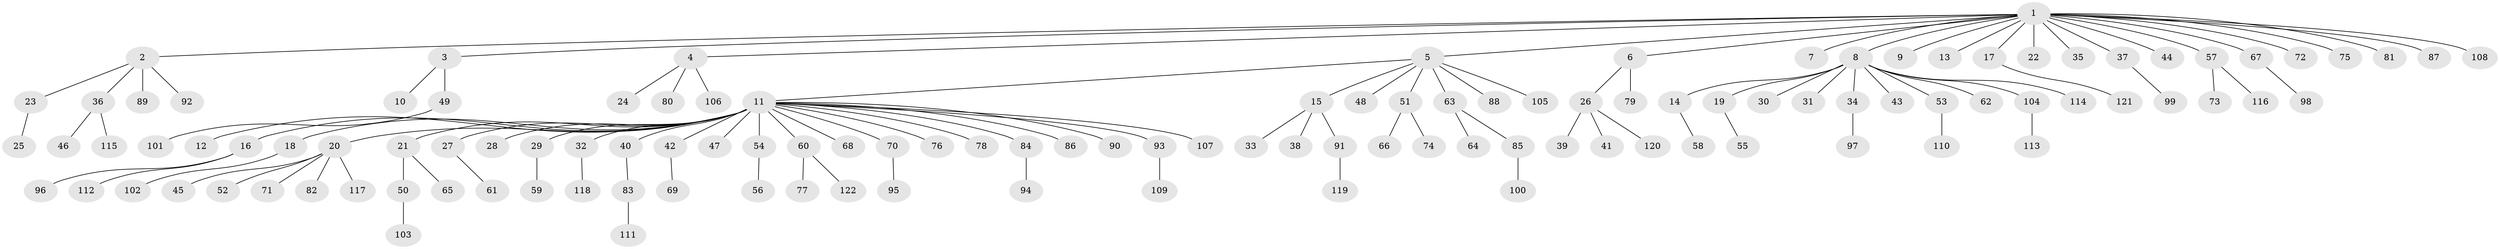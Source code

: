 // coarse degree distribution, {10: 0.02702702702702703, 3: 0.02702702702702703, 1: 0.8108108108108109, 5: 0.02702702702702703, 2: 0.05405405405405406, 6: 0.02702702702702703, 14: 0.02702702702702703}
// Generated by graph-tools (version 1.1) at 2025/50/03/04/25 22:50:04]
// undirected, 122 vertices, 121 edges
graph export_dot {
  node [color=gray90,style=filled];
  1;
  2;
  3;
  4;
  5;
  6;
  7;
  8;
  9;
  10;
  11;
  12;
  13;
  14;
  15;
  16;
  17;
  18;
  19;
  20;
  21;
  22;
  23;
  24;
  25;
  26;
  27;
  28;
  29;
  30;
  31;
  32;
  33;
  34;
  35;
  36;
  37;
  38;
  39;
  40;
  41;
  42;
  43;
  44;
  45;
  46;
  47;
  48;
  49;
  50;
  51;
  52;
  53;
  54;
  55;
  56;
  57;
  58;
  59;
  60;
  61;
  62;
  63;
  64;
  65;
  66;
  67;
  68;
  69;
  70;
  71;
  72;
  73;
  74;
  75;
  76;
  77;
  78;
  79;
  80;
  81;
  82;
  83;
  84;
  85;
  86;
  87;
  88;
  89;
  90;
  91;
  92;
  93;
  94;
  95;
  96;
  97;
  98;
  99;
  100;
  101;
  102;
  103;
  104;
  105;
  106;
  107;
  108;
  109;
  110;
  111;
  112;
  113;
  114;
  115;
  116;
  117;
  118;
  119;
  120;
  121;
  122;
  1 -- 2;
  1 -- 3;
  1 -- 4;
  1 -- 5;
  1 -- 6;
  1 -- 7;
  1 -- 8;
  1 -- 9;
  1 -- 13;
  1 -- 17;
  1 -- 22;
  1 -- 35;
  1 -- 37;
  1 -- 44;
  1 -- 57;
  1 -- 67;
  1 -- 72;
  1 -- 75;
  1 -- 81;
  1 -- 87;
  1 -- 108;
  2 -- 23;
  2 -- 36;
  2 -- 89;
  2 -- 92;
  3 -- 10;
  3 -- 49;
  4 -- 24;
  4 -- 80;
  4 -- 106;
  5 -- 11;
  5 -- 15;
  5 -- 48;
  5 -- 51;
  5 -- 63;
  5 -- 88;
  5 -- 105;
  6 -- 26;
  6 -- 79;
  8 -- 14;
  8 -- 19;
  8 -- 30;
  8 -- 31;
  8 -- 34;
  8 -- 43;
  8 -- 53;
  8 -- 62;
  8 -- 104;
  8 -- 114;
  11 -- 12;
  11 -- 16;
  11 -- 18;
  11 -- 20;
  11 -- 21;
  11 -- 27;
  11 -- 28;
  11 -- 29;
  11 -- 32;
  11 -- 40;
  11 -- 42;
  11 -- 47;
  11 -- 54;
  11 -- 60;
  11 -- 68;
  11 -- 70;
  11 -- 76;
  11 -- 78;
  11 -- 84;
  11 -- 86;
  11 -- 90;
  11 -- 93;
  11 -- 107;
  14 -- 58;
  15 -- 33;
  15 -- 38;
  15 -- 91;
  16 -- 96;
  16 -- 112;
  17 -- 121;
  18 -- 102;
  19 -- 55;
  20 -- 45;
  20 -- 52;
  20 -- 71;
  20 -- 82;
  20 -- 117;
  21 -- 50;
  21 -- 65;
  23 -- 25;
  26 -- 39;
  26 -- 41;
  26 -- 120;
  27 -- 61;
  29 -- 59;
  32 -- 118;
  34 -- 97;
  36 -- 46;
  36 -- 115;
  37 -- 99;
  40 -- 83;
  42 -- 69;
  49 -- 101;
  50 -- 103;
  51 -- 66;
  51 -- 74;
  53 -- 110;
  54 -- 56;
  57 -- 73;
  57 -- 116;
  60 -- 77;
  60 -- 122;
  63 -- 64;
  63 -- 85;
  67 -- 98;
  70 -- 95;
  83 -- 111;
  84 -- 94;
  85 -- 100;
  91 -- 119;
  93 -- 109;
  104 -- 113;
}
